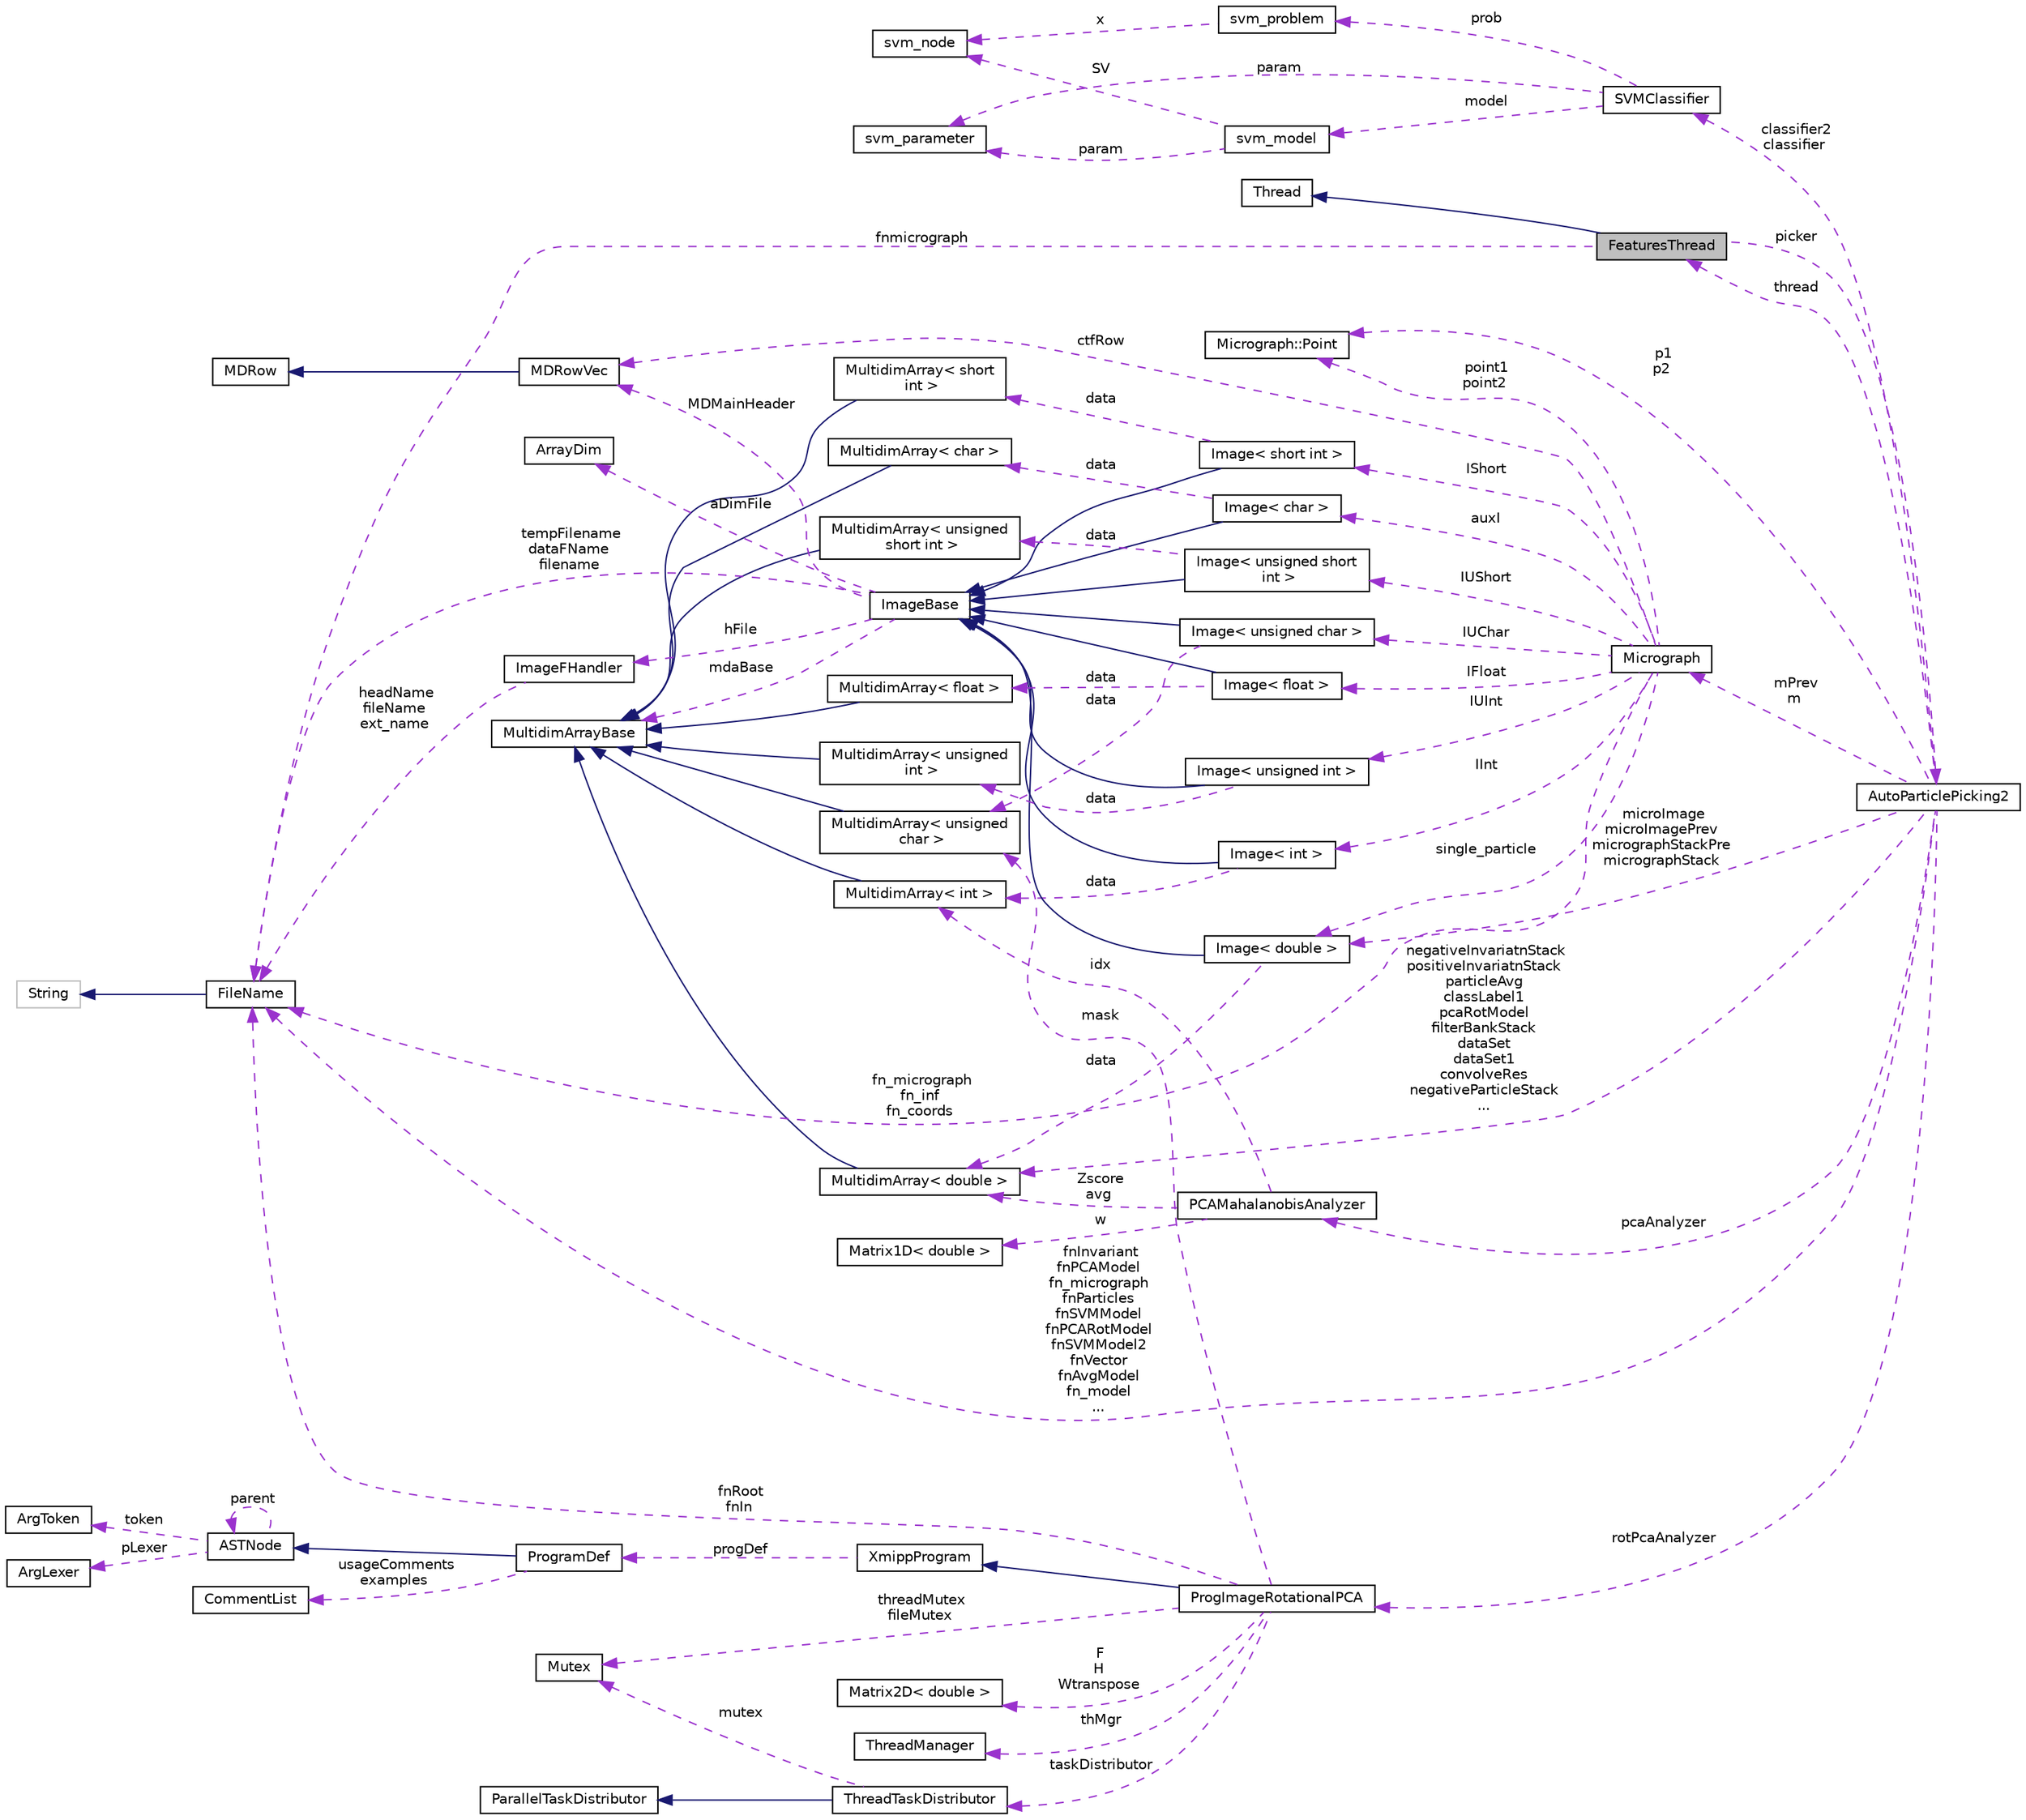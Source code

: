 digraph "FeaturesThread"
{
  edge [fontname="Helvetica",fontsize="10",labelfontname="Helvetica",labelfontsize="10"];
  node [fontname="Helvetica",fontsize="10",shape=record];
  rankdir="LR";
  Node2 [label="FeaturesThread",height=0.2,width=0.4,color="black", fillcolor="grey75", style="filled", fontcolor="black"];
  Node3 -> Node2 [dir="back",color="midnightblue",fontsize="10",style="solid",fontname="Helvetica"];
  Node3 [label="Thread",height=0.2,width=0.4,color="black", fillcolor="white", style="filled",URL="$classThread.html"];
  Node4 -> Node2 [dir="back",color="darkorchid3",fontsize="10",style="dashed",label=" picker" ,fontname="Helvetica"];
  Node4 [label="AutoParticlePicking2",height=0.2,width=0.4,color="black", fillcolor="white", style="filled",URL="$classAutoParticlePicking2.html"];
  Node5 -> Node4 [dir="back",color="darkorchid3",fontsize="10",style="dashed",label=" p1\np2" ,fontname="Helvetica"];
  Node5 [label="Micrograph::Point",height=0.2,width=0.4,color="black", fillcolor="white", style="filled",URL="$structMicrograph_1_1Point.html"];
  Node6 -> Node4 [dir="back",color="darkorchid3",fontsize="10",style="dashed",label=" pcaAnalyzer" ,fontname="Helvetica"];
  Node6 [label="PCAMahalanobisAnalyzer",height=0.2,width=0.4,color="black", fillcolor="white", style="filled",URL="$classPCAMahalanobisAnalyzer.html"];
  Node7 -> Node6 [dir="back",color="darkorchid3",fontsize="10",style="dashed",label=" w" ,fontname="Helvetica"];
  Node7 [label="Matrix1D\< double \>",height=0.2,width=0.4,color="black", fillcolor="white", style="filled",URL="$classMatrix1D.html"];
  Node8 -> Node6 [dir="back",color="darkorchid3",fontsize="10",style="dashed",label=" Zscore\navg" ,fontname="Helvetica"];
  Node8 [label="MultidimArray\< double \>",height=0.2,width=0.4,color="black", fillcolor="white", style="filled",URL="$classMultidimArray.html"];
  Node9 -> Node8 [dir="back",color="midnightblue",fontsize="10",style="solid",fontname="Helvetica"];
  Node9 [label="MultidimArrayBase",height=0.2,width=0.4,color="black", fillcolor="white", style="filled",URL="$classMultidimArrayBase.html"];
  Node10 -> Node6 [dir="back",color="darkorchid3",fontsize="10",style="dashed",label=" idx" ,fontname="Helvetica"];
  Node10 [label="MultidimArray\< int \>",height=0.2,width=0.4,color="black", fillcolor="white", style="filled",URL="$classMultidimArray.html"];
  Node9 -> Node10 [dir="back",color="midnightblue",fontsize="10",style="solid",fontname="Helvetica"];
  Node2 -> Node4 [dir="back",color="darkorchid3",fontsize="10",style="dashed",label=" thread" ,fontname="Helvetica"];
  Node11 -> Node4 [dir="back",color="darkorchid3",fontsize="10",style="dashed",label=" classifier2\nclassifier" ,fontname="Helvetica"];
  Node11 [label="SVMClassifier",height=0.2,width=0.4,color="black", fillcolor="white", style="filled",URL="$classSVMClassifier.html"];
  Node12 -> Node11 [dir="back",color="darkorchid3",fontsize="10",style="dashed",label=" prob" ,fontname="Helvetica"];
  Node12 [label="svm_problem",height=0.2,width=0.4,color="black", fillcolor="white", style="filled",URL="$structsvm__problem.html"];
  Node13 -> Node12 [dir="back",color="darkorchid3",fontsize="10",style="dashed",label=" x" ,fontname="Helvetica"];
  Node13 [label="svm_node",height=0.2,width=0.4,color="black", fillcolor="white", style="filled",URL="$structsvm__node.html"];
  Node14 -> Node11 [dir="back",color="darkorchid3",fontsize="10",style="dashed",label=" model" ,fontname="Helvetica"];
  Node14 [label="svm_model",height=0.2,width=0.4,color="black", fillcolor="white", style="filled",URL="$structsvm__model.html"];
  Node13 -> Node14 [dir="back",color="darkorchid3",fontsize="10",style="dashed",label=" SV" ,fontname="Helvetica"];
  Node15 -> Node14 [dir="back",color="darkorchid3",fontsize="10",style="dashed",label=" param" ,fontname="Helvetica"];
  Node15 [label="svm_parameter",height=0.2,width=0.4,color="black", fillcolor="white", style="filled",URL="$structsvm__parameter.html"];
  Node15 -> Node11 [dir="back",color="darkorchid3",fontsize="10",style="dashed",label=" param" ,fontname="Helvetica"];
  Node16 -> Node4 [dir="back",color="darkorchid3",fontsize="10",style="dashed",label=" mPrev\nm" ,fontname="Helvetica"];
  Node16 [label="Micrograph",height=0.2,width=0.4,color="black", fillcolor="white", style="filled",URL="$classMicrograph.html"];
  Node5 -> Node16 [dir="back",color="darkorchid3",fontsize="10",style="dashed",label=" point1\npoint2" ,fontname="Helvetica"];
  Node17 -> Node16 [dir="back",color="darkorchid3",fontsize="10",style="dashed",label=" auxI" ,fontname="Helvetica"];
  Node17 [label="Image\< char \>",height=0.2,width=0.4,color="black", fillcolor="white", style="filled",URL="$classImage.html"];
  Node18 -> Node17 [dir="back",color="midnightblue",fontsize="10",style="solid",fontname="Helvetica"];
  Node18 [label="ImageBase",height=0.2,width=0.4,color="black", fillcolor="white", style="filled",URL="$classImageBase.html",tooltip="Image base class. "];
  Node9 -> Node18 [dir="back",color="darkorchid3",fontsize="10",style="dashed",label=" mdaBase" ,fontname="Helvetica"];
  Node19 -> Node18 [dir="back",color="darkorchid3",fontsize="10",style="dashed",label=" MDMainHeader" ,fontname="Helvetica"];
  Node19 [label="MDRowVec",height=0.2,width=0.4,color="black", fillcolor="white", style="filled",URL="$classMDRowVec.html"];
  Node20 -> Node19 [dir="back",color="midnightblue",fontsize="10",style="solid",fontname="Helvetica"];
  Node20 [label="MDRow",height=0.2,width=0.4,color="black", fillcolor="white", style="filled",URL="$classMDRow.html"];
  Node21 -> Node18 [dir="back",color="darkorchid3",fontsize="10",style="dashed",label=" hFile" ,fontname="Helvetica"];
  Node21 [label="ImageFHandler",height=0.2,width=0.4,color="black", fillcolor="white", style="filled",URL="$structImageFHandler.html"];
  Node22 -> Node21 [dir="back",color="darkorchid3",fontsize="10",style="dashed",label=" headName\nfileName\next_name" ,fontname="Helvetica"];
  Node22 [label="FileName",height=0.2,width=0.4,color="black", fillcolor="white", style="filled",URL="$classFileName.html"];
  Node23 -> Node22 [dir="back",color="midnightblue",fontsize="10",style="solid",fontname="Helvetica"];
  Node23 [label="String",height=0.2,width=0.4,color="grey75", fillcolor="white", style="filled"];
  Node24 -> Node18 [dir="back",color="darkorchid3",fontsize="10",style="dashed",label=" aDimFile" ,fontname="Helvetica"];
  Node24 [label="ArrayDim",height=0.2,width=0.4,color="black", fillcolor="white", style="filled",URL="$structArrayDim.html"];
  Node22 -> Node18 [dir="back",color="darkorchid3",fontsize="10",style="dashed",label=" tempFilename\ndataFName\nfilename" ,fontname="Helvetica"];
  Node25 -> Node17 [dir="back",color="darkorchid3",fontsize="10",style="dashed",label=" data" ,fontname="Helvetica"];
  Node25 [label="MultidimArray\< char \>",height=0.2,width=0.4,color="black", fillcolor="white", style="filled",URL="$classMultidimArray.html"];
  Node9 -> Node25 [dir="back",color="midnightblue",fontsize="10",style="solid",fontname="Helvetica"];
  Node26 -> Node16 [dir="back",color="darkorchid3",fontsize="10",style="dashed",label=" IFloat" ,fontname="Helvetica"];
  Node26 [label="Image\< float \>",height=0.2,width=0.4,color="black", fillcolor="white", style="filled",URL="$classImage.html"];
  Node18 -> Node26 [dir="back",color="midnightblue",fontsize="10",style="solid",fontname="Helvetica"];
  Node27 -> Node26 [dir="back",color="darkorchid3",fontsize="10",style="dashed",label=" data" ,fontname="Helvetica"];
  Node27 [label="MultidimArray\< float \>",height=0.2,width=0.4,color="black", fillcolor="white", style="filled",URL="$classMultidimArray.html"];
  Node9 -> Node27 [dir="back",color="midnightblue",fontsize="10",style="solid",fontname="Helvetica"];
  Node28 -> Node16 [dir="back",color="darkorchid3",fontsize="10",style="dashed",label=" IUInt" ,fontname="Helvetica"];
  Node28 [label="Image\< unsigned int \>",height=0.2,width=0.4,color="black", fillcolor="white", style="filled",URL="$classImage.html"];
  Node18 -> Node28 [dir="back",color="midnightblue",fontsize="10",style="solid",fontname="Helvetica"];
  Node29 -> Node28 [dir="back",color="darkorchid3",fontsize="10",style="dashed",label=" data" ,fontname="Helvetica"];
  Node29 [label="MultidimArray\< unsigned\l int \>",height=0.2,width=0.4,color="black", fillcolor="white", style="filled",URL="$classMultidimArray.html"];
  Node9 -> Node29 [dir="back",color="midnightblue",fontsize="10",style="solid",fontname="Helvetica"];
  Node30 -> Node16 [dir="back",color="darkorchid3",fontsize="10",style="dashed",label=" IUShort" ,fontname="Helvetica"];
  Node30 [label="Image\< unsigned short\l int \>",height=0.2,width=0.4,color="black", fillcolor="white", style="filled",URL="$classImage.html"];
  Node18 -> Node30 [dir="back",color="midnightblue",fontsize="10",style="solid",fontname="Helvetica"];
  Node31 -> Node30 [dir="back",color="darkorchid3",fontsize="10",style="dashed",label=" data" ,fontname="Helvetica"];
  Node31 [label="MultidimArray\< unsigned\l short int \>",height=0.2,width=0.4,color="black", fillcolor="white", style="filled",URL="$classMultidimArray.html"];
  Node9 -> Node31 [dir="back",color="midnightblue",fontsize="10",style="solid",fontname="Helvetica"];
  Node32 -> Node16 [dir="back",color="darkorchid3",fontsize="10",style="dashed",label=" single_particle" ,fontname="Helvetica"];
  Node32 [label="Image\< double \>",height=0.2,width=0.4,color="black", fillcolor="white", style="filled",URL="$classImage.html"];
  Node18 -> Node32 [dir="back",color="midnightblue",fontsize="10",style="solid",fontname="Helvetica"];
  Node8 -> Node32 [dir="back",color="darkorchid3",fontsize="10",style="dashed",label=" data" ,fontname="Helvetica"];
  Node33 -> Node16 [dir="back",color="darkorchid3",fontsize="10",style="dashed",label=" IShort" ,fontname="Helvetica"];
  Node33 [label="Image\< short int \>",height=0.2,width=0.4,color="black", fillcolor="white", style="filled",URL="$classImage.html"];
  Node18 -> Node33 [dir="back",color="midnightblue",fontsize="10",style="solid",fontname="Helvetica"];
  Node34 -> Node33 [dir="back",color="darkorchid3",fontsize="10",style="dashed",label=" data" ,fontname="Helvetica"];
  Node34 [label="MultidimArray\< short\l int \>",height=0.2,width=0.4,color="black", fillcolor="white", style="filled",URL="$classMultidimArray.html"];
  Node9 -> Node34 [dir="back",color="midnightblue",fontsize="10",style="solid",fontname="Helvetica"];
  Node35 -> Node16 [dir="back",color="darkorchid3",fontsize="10",style="dashed",label=" IInt" ,fontname="Helvetica"];
  Node35 [label="Image\< int \>",height=0.2,width=0.4,color="black", fillcolor="white", style="filled",URL="$classImage.html"];
  Node18 -> Node35 [dir="back",color="midnightblue",fontsize="10",style="solid",fontname="Helvetica"];
  Node10 -> Node35 [dir="back",color="darkorchid3",fontsize="10",style="dashed",label=" data" ,fontname="Helvetica"];
  Node19 -> Node16 [dir="back",color="darkorchid3",fontsize="10",style="dashed",label=" ctfRow" ,fontname="Helvetica"];
  Node36 -> Node16 [dir="back",color="darkorchid3",fontsize="10",style="dashed",label=" IUChar" ,fontname="Helvetica"];
  Node36 [label="Image\< unsigned char \>",height=0.2,width=0.4,color="black", fillcolor="white", style="filled",URL="$classImage.html"];
  Node18 -> Node36 [dir="back",color="midnightblue",fontsize="10",style="solid",fontname="Helvetica"];
  Node37 -> Node36 [dir="back",color="darkorchid3",fontsize="10",style="dashed",label=" data" ,fontname="Helvetica"];
  Node37 [label="MultidimArray\< unsigned\l char \>",height=0.2,width=0.4,color="black", fillcolor="white", style="filled",URL="$classMultidimArray.html"];
  Node9 -> Node37 [dir="back",color="midnightblue",fontsize="10",style="solid",fontname="Helvetica"];
  Node22 -> Node16 [dir="back",color="darkorchid3",fontsize="10",style="dashed",label=" fn_micrograph\nfn_inf\nfn_coords" ,fontname="Helvetica"];
  Node38 -> Node4 [dir="back",color="darkorchid3",fontsize="10",style="dashed",label=" rotPcaAnalyzer" ,fontname="Helvetica"];
  Node38 [label="ProgImageRotationalPCA",height=0.2,width=0.4,color="black", fillcolor="white", style="filled",URL="$classProgImageRotationalPCA.html"];
  Node39 -> Node38 [dir="back",color="midnightblue",fontsize="10",style="solid",fontname="Helvetica"];
  Node39 [label="XmippProgram",height=0.2,width=0.4,color="black", fillcolor="white", style="filled",URL="$classXmippProgram.html"];
  Node40 -> Node39 [dir="back",color="darkorchid3",fontsize="10",style="dashed",label=" progDef" ,fontname="Helvetica"];
  Node40 [label="ProgramDef",height=0.2,width=0.4,color="black", fillcolor="white", style="filled",URL="$classProgramDef.html"];
  Node41 -> Node40 [dir="back",color="midnightblue",fontsize="10",style="solid",fontname="Helvetica"];
  Node41 [label="ASTNode",height=0.2,width=0.4,color="black", fillcolor="white", style="filled",URL="$classASTNode.html"];
  Node42 -> Node41 [dir="back",color="darkorchid3",fontsize="10",style="dashed",label=" token" ,fontname="Helvetica"];
  Node42 [label="ArgToken",height=0.2,width=0.4,color="black", fillcolor="white", style="filled",URL="$classArgToken.html"];
  Node43 -> Node41 [dir="back",color="darkorchid3",fontsize="10",style="dashed",label=" pLexer" ,fontname="Helvetica"];
  Node43 [label="ArgLexer",height=0.2,width=0.4,color="black", fillcolor="white", style="filled",URL="$classArgLexer.html"];
  Node41 -> Node41 [dir="back",color="darkorchid3",fontsize="10",style="dashed",label=" parent" ,fontname="Helvetica"];
  Node44 -> Node40 [dir="back",color="darkorchid3",fontsize="10",style="dashed",label=" usageComments\nexamples" ,fontname="Helvetica"];
  Node44 [label="CommentList",height=0.2,width=0.4,color="black", fillcolor="white", style="filled",URL="$classCommentList.html"];
  Node45 -> Node38 [dir="back",color="darkorchid3",fontsize="10",style="dashed",label=" F\nH\nWtranspose" ,fontname="Helvetica"];
  Node45 [label="Matrix2D\< double \>",height=0.2,width=0.4,color="black", fillcolor="white", style="filled",URL="$classMatrix2D.html"];
  Node46 -> Node38 [dir="back",color="darkorchid3",fontsize="10",style="dashed",label=" thMgr" ,fontname="Helvetica"];
  Node46 [label="ThreadManager",height=0.2,width=0.4,color="black", fillcolor="white", style="filled",URL="$classThreadManager.html"];
  Node47 -> Node38 [dir="back",color="darkorchid3",fontsize="10",style="dashed",label=" threadMutex\nfileMutex" ,fontname="Helvetica"];
  Node47 [label="Mutex",height=0.2,width=0.4,color="black", fillcolor="white", style="filled",URL="$classMutex.html"];
  Node48 -> Node38 [dir="back",color="darkorchid3",fontsize="10",style="dashed",label=" taskDistributor" ,fontname="Helvetica"];
  Node48 [label="ThreadTaskDistributor",height=0.2,width=0.4,color="black", fillcolor="white", style="filled",URL="$classThreadTaskDistributor.html"];
  Node49 -> Node48 [dir="back",color="midnightblue",fontsize="10",style="solid",fontname="Helvetica"];
  Node49 [label="ParallelTaskDistributor",height=0.2,width=0.4,color="black", fillcolor="white", style="filled",URL="$classParallelTaskDistributor.html"];
  Node47 -> Node48 [dir="back",color="darkorchid3",fontsize="10",style="dashed",label=" mutex" ,fontname="Helvetica"];
  Node37 -> Node38 [dir="back",color="darkorchid3",fontsize="10",style="dashed",label=" mask" ,fontname="Helvetica"];
  Node22 -> Node38 [dir="back",color="darkorchid3",fontsize="10",style="dashed",label=" fnRoot\nfnIn" ,fontname="Helvetica"];
  Node32 -> Node4 [dir="back",color="darkorchid3",fontsize="10",style="dashed",label=" microImage\nmicroImagePrev\nmicrographStackPre\nmicrographStack" ,fontname="Helvetica"];
  Node8 -> Node4 [dir="back",color="darkorchid3",fontsize="10",style="dashed",label=" negativeInvariatnStack\npositiveInvariatnStack\nparticleAvg\nclassLabel1\npcaRotModel\nfilterBankStack\ndataSet\ndataSet1\nconvolveRes\nnegativeParticleStack\n..." ,fontname="Helvetica"];
  Node22 -> Node4 [dir="back",color="darkorchid3",fontsize="10",style="dashed",label=" fnInvariant\nfnPCAModel\nfn_micrograph\nfnParticles\nfnSVMModel\nfnPCARotModel\nfnSVMModel2\nfnVector\nfnAvgModel\nfn_model\n..." ,fontname="Helvetica"];
  Node22 -> Node2 [dir="back",color="darkorchid3",fontsize="10",style="dashed",label=" fnmicrograph" ,fontname="Helvetica"];
}
